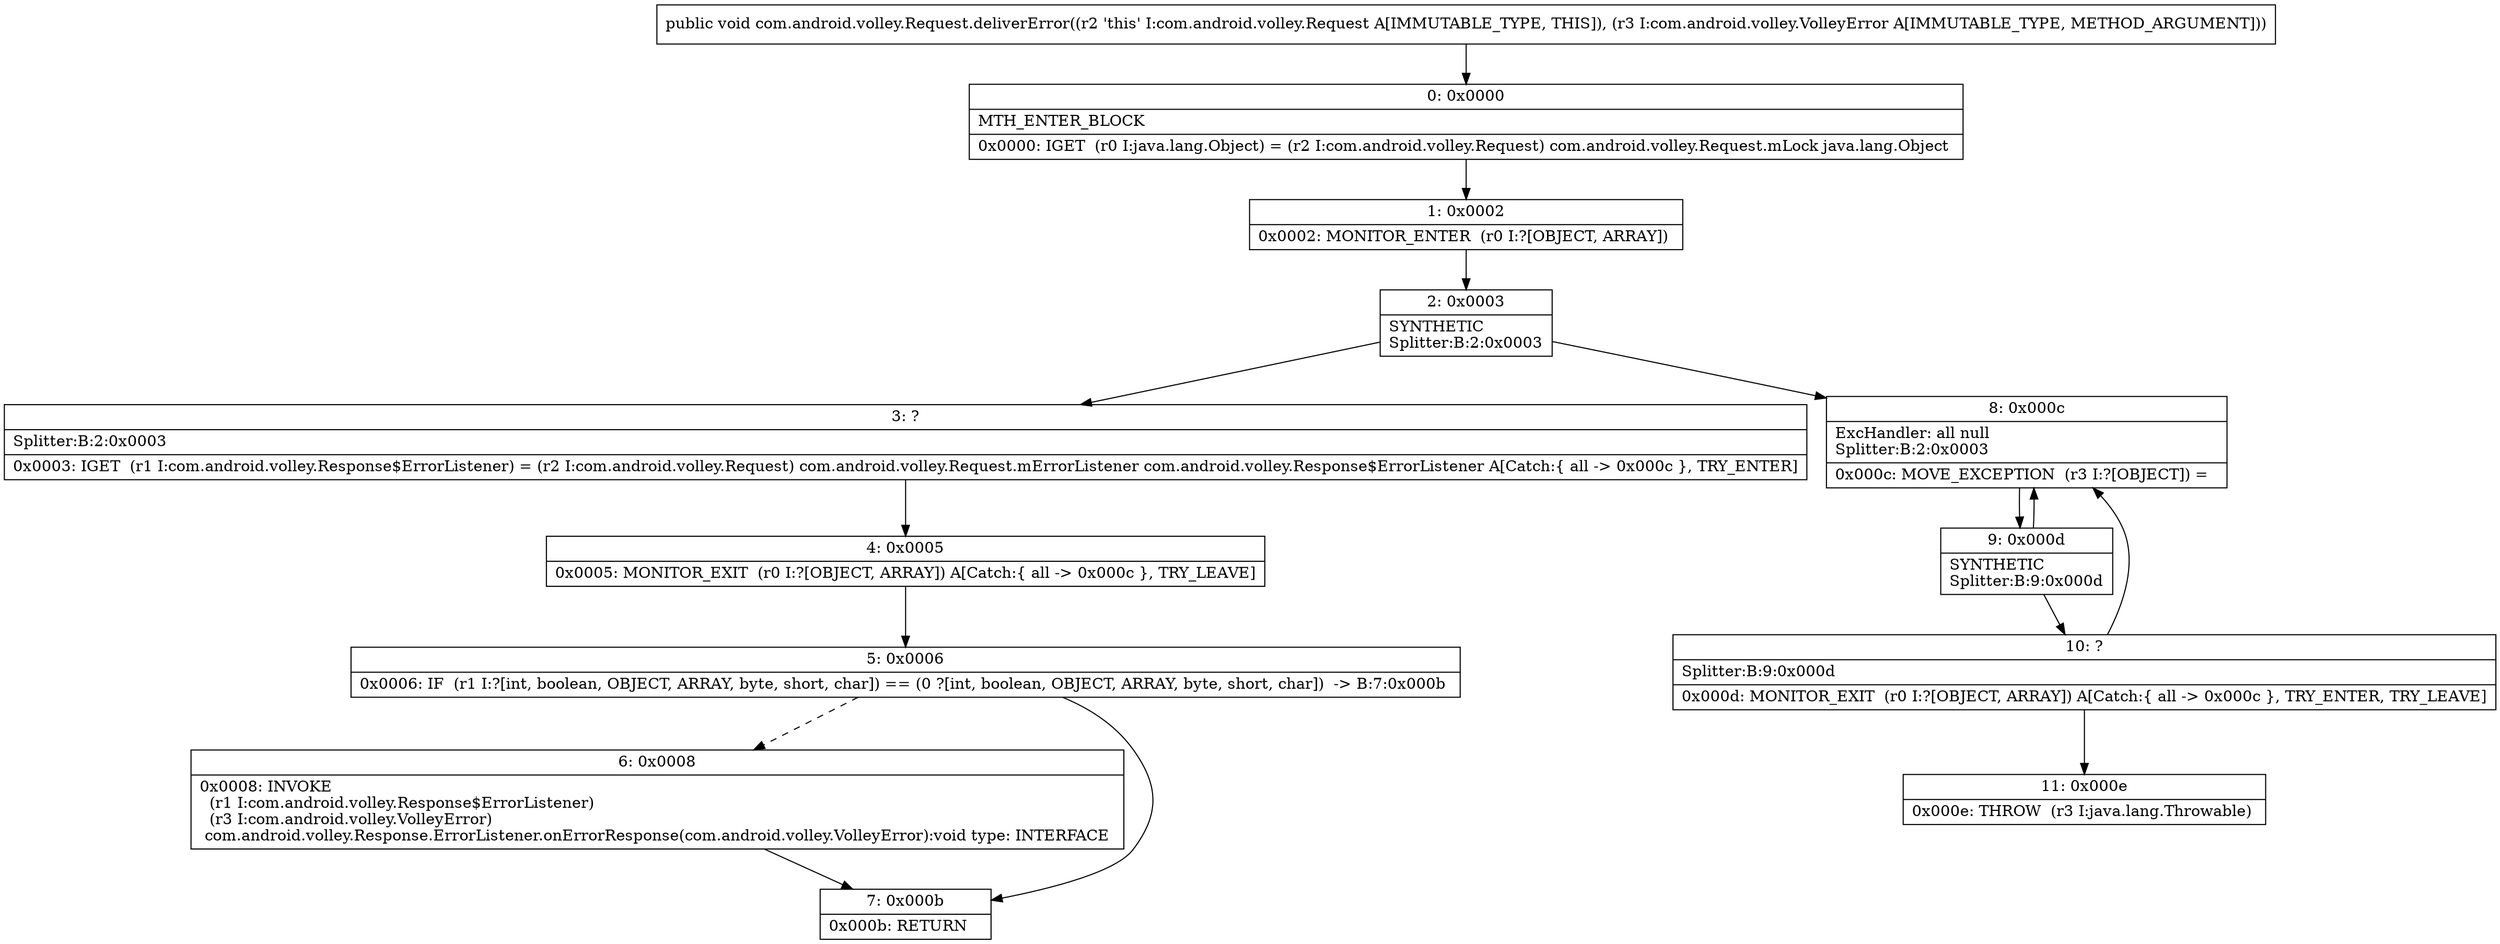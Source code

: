 digraph "CFG forcom.android.volley.Request.deliverError(Lcom\/android\/volley\/VolleyError;)V" {
Node_0 [shape=record,label="{0\:\ 0x0000|MTH_ENTER_BLOCK\l|0x0000: IGET  (r0 I:java.lang.Object) = (r2 I:com.android.volley.Request) com.android.volley.Request.mLock java.lang.Object \l}"];
Node_1 [shape=record,label="{1\:\ 0x0002|0x0002: MONITOR_ENTER  (r0 I:?[OBJECT, ARRAY]) \l}"];
Node_2 [shape=record,label="{2\:\ 0x0003|SYNTHETIC\lSplitter:B:2:0x0003\l}"];
Node_3 [shape=record,label="{3\:\ ?|Splitter:B:2:0x0003\l|0x0003: IGET  (r1 I:com.android.volley.Response$ErrorListener) = (r2 I:com.android.volley.Request) com.android.volley.Request.mErrorListener com.android.volley.Response$ErrorListener A[Catch:\{ all \-\> 0x000c \}, TRY_ENTER]\l}"];
Node_4 [shape=record,label="{4\:\ 0x0005|0x0005: MONITOR_EXIT  (r0 I:?[OBJECT, ARRAY]) A[Catch:\{ all \-\> 0x000c \}, TRY_LEAVE]\l}"];
Node_5 [shape=record,label="{5\:\ 0x0006|0x0006: IF  (r1 I:?[int, boolean, OBJECT, ARRAY, byte, short, char]) == (0 ?[int, boolean, OBJECT, ARRAY, byte, short, char])  \-\> B:7:0x000b \l}"];
Node_6 [shape=record,label="{6\:\ 0x0008|0x0008: INVOKE  \l  (r1 I:com.android.volley.Response$ErrorListener)\l  (r3 I:com.android.volley.VolleyError)\l com.android.volley.Response.ErrorListener.onErrorResponse(com.android.volley.VolleyError):void type: INTERFACE \l}"];
Node_7 [shape=record,label="{7\:\ 0x000b|0x000b: RETURN   \l}"];
Node_8 [shape=record,label="{8\:\ 0x000c|ExcHandler: all null\lSplitter:B:2:0x0003\l|0x000c: MOVE_EXCEPTION  (r3 I:?[OBJECT]) =  \l}"];
Node_9 [shape=record,label="{9\:\ 0x000d|SYNTHETIC\lSplitter:B:9:0x000d\l}"];
Node_10 [shape=record,label="{10\:\ ?|Splitter:B:9:0x000d\l|0x000d: MONITOR_EXIT  (r0 I:?[OBJECT, ARRAY]) A[Catch:\{ all \-\> 0x000c \}, TRY_ENTER, TRY_LEAVE]\l}"];
Node_11 [shape=record,label="{11\:\ 0x000e|0x000e: THROW  (r3 I:java.lang.Throwable) \l}"];
MethodNode[shape=record,label="{public void com.android.volley.Request.deliverError((r2 'this' I:com.android.volley.Request A[IMMUTABLE_TYPE, THIS]), (r3 I:com.android.volley.VolleyError A[IMMUTABLE_TYPE, METHOD_ARGUMENT])) }"];
MethodNode -> Node_0;
Node_0 -> Node_1;
Node_1 -> Node_2;
Node_2 -> Node_3;
Node_2 -> Node_8;
Node_3 -> Node_4;
Node_4 -> Node_5;
Node_5 -> Node_6[style=dashed];
Node_5 -> Node_7;
Node_6 -> Node_7;
Node_8 -> Node_9;
Node_9 -> Node_10;
Node_9 -> Node_8;
Node_10 -> Node_11;
Node_10 -> Node_8;
}

